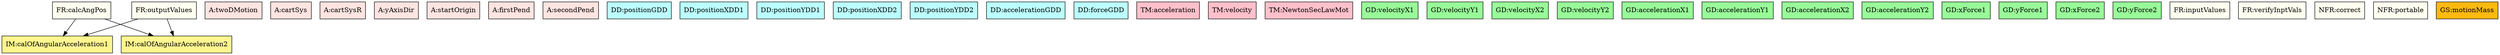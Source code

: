 digraph allvsr {
	calcAngPos -> angularAccelerationIM1MK;
	calcAngPos -> angularAccelerationIM2MK;
	outputValues -> angularAccelerationIM1MK;
	outputValues -> angularAccelerationIM2MK;


	twoDMotion	[shape=box, color=black, style=filled, fillcolor=mistyrose, label="A:twoDMotion"];
	cartSys	[shape=box, color=black, style=filled, fillcolor=mistyrose, label="A:cartSys"];
	cartSysR	[shape=box, color=black, style=filled, fillcolor=mistyrose, label="A:cartSysR"];
	yAxisDir	[shape=box, color=black, style=filled, fillcolor=mistyrose, label="A:yAxisDir"];
	startOrigin	[shape=box, color=black, style=filled, fillcolor=mistyrose, label="A:startOrigin"];
	firstPend	[shape=box, color=black, style=filled, fillcolor=mistyrose, label="A:firstPend"];
	secondPend	[shape=box, color=black, style=filled, fillcolor=mistyrose, label="A:secondPend"];

	subgraph A {
	rank="same"
	{twoDMotion, cartSys, cartSysR, yAxisDir, startOrigin, firstPend, secondPend}
	}

	velocity	[shape=box, color=black, style=filled, fillcolor=paleturquoise1, label="DD:positionGDD"];
	p_x1	[shape=box, color=black, style=filled, fillcolor=paleturquoise1, label="DD:positionXDD1"];
	p_y1	[shape=box, color=black, style=filled, fillcolor=paleturquoise1, label="DD:positionYDD1"];
	p_x2	[shape=box, color=black, style=filled, fillcolor=paleturquoise1, label="DD:positionXDD2"];
	p_y2	[shape=box, color=black, style=filled, fillcolor=paleturquoise1, label="DD:positionYDD2"];
	acceleration	[shape=box, color=black, style=filled, fillcolor=paleturquoise1, label="DD:accelerationGDD"];
	force	[shape=box, color=black, style=filled, fillcolor=paleturquoise1, label="DD:forceGDD"];

	subgraph DD {
	rank="same"
	{velocity, p_x1, p_y1, p_x2, p_y2, acceleration, force}
	}

	accelerationTMMK	[shape=box, color=black, style=filled, fillcolor=pink, label="TM:acceleration"];
	velocityTMMK	[shape=box, color=black, style=filled, fillcolor=pink, label="TM:velocity"];
	newtonSLMK	[shape=box, color=black, style=filled, fillcolor=pink, label="TM:NewtonSecLawMot"];

	subgraph TM {
	rank="same"
	{accelerationTMMK, velocityTMMK, newtonSLMK}
	}

	v_x1MK	[shape=box, color=black, style=filled, fillcolor=palegreen, label="GD:velocityX1"];
	v_y1MK	[shape=box, color=black, style=filled, fillcolor=palegreen, label="GD:velocityY1"];
	v_x2MK	[shape=box, color=black, style=filled, fillcolor=palegreen, label="GD:velocityX2"];
	v_y2MK	[shape=box, color=black, style=filled, fillcolor=palegreen, label="GD:velocityY2"];
	a_x1MK	[shape=box, color=black, style=filled, fillcolor=palegreen, label="GD:accelerationX1"];
	a_y1MK	[shape=box, color=black, style=filled, fillcolor=palegreen, label="GD:accelerationY1"];
	a_x2MK	[shape=box, color=black, style=filled, fillcolor=palegreen, label="GD:accelerationX2"];
	a_y2MK	[shape=box, color=black, style=filled, fillcolor=palegreen, label="GD:accelerationY2"];
	xForce1MK	[shape=box, color=black, style=filled, fillcolor=palegreen, label="GD:xForce1"];
	yForce1MK	[shape=box, color=black, style=filled, fillcolor=palegreen, label="GD:yForce1"];
	xForce2MK	[shape=box, color=black, style=filled, fillcolor=palegreen, label="GD:xForce2"];
	yForce2MK	[shape=box, color=black, style=filled, fillcolor=palegreen, label="GD:yForce2"];

	subgraph GD {
	rank="same"
	{v_x1MK, v_y1MK, v_x2MK, v_y2MK, a_x1MK, a_y1MK, a_x2MK, a_y2MK, xForce1MK, yForce1MK, xForce2MK, yForce2MK}
	}

	angularAccelerationIM1MK	[shape=box, color=black, style=filled, fillcolor=khaki1, label="IM:calOfAngularAcceleration1"];
	angularAccelerationIM2MK	[shape=box, color=black, style=filled, fillcolor=khaki1, label="IM:calOfAngularAcceleration2"];

	subgraph IM {
	rank="same"
	{angularAccelerationIM1MK, angularAccelerationIM2MK}
	}

	inputValues	[shape=box, color=black, style=filled, fillcolor=ivory, label="FR:inputValues"];
	verifyInptVals	[shape=box, color=black, style=filled, fillcolor=ivory, label="FR:verifyInptVals"];
	calcAngPos	[shape=box, color=black, style=filled, fillcolor=ivory, label="FR:calcAngPos"];
	outputValues	[shape=box, color=black, style=filled, fillcolor=ivory, label="FR:outputValues"];
	correct	[shape=box, color=black, style=filled, fillcolor=ivory, label="NFR:correct"];
	portable	[shape=box, color=black, style=filled, fillcolor=ivory, label="NFR:portable"];

	subgraph FR {
	rank="same"
	{inputValues, verifyInptVals, calcAngPos, outputValues, correct, portable}
	}

	motionMass	[shape=box, color=black, style=filled, fillcolor=darkgoldenrod1, label="GS:motionMass"];

	subgraph GS {
	rank="same"
	{motionMass}
	}

}
